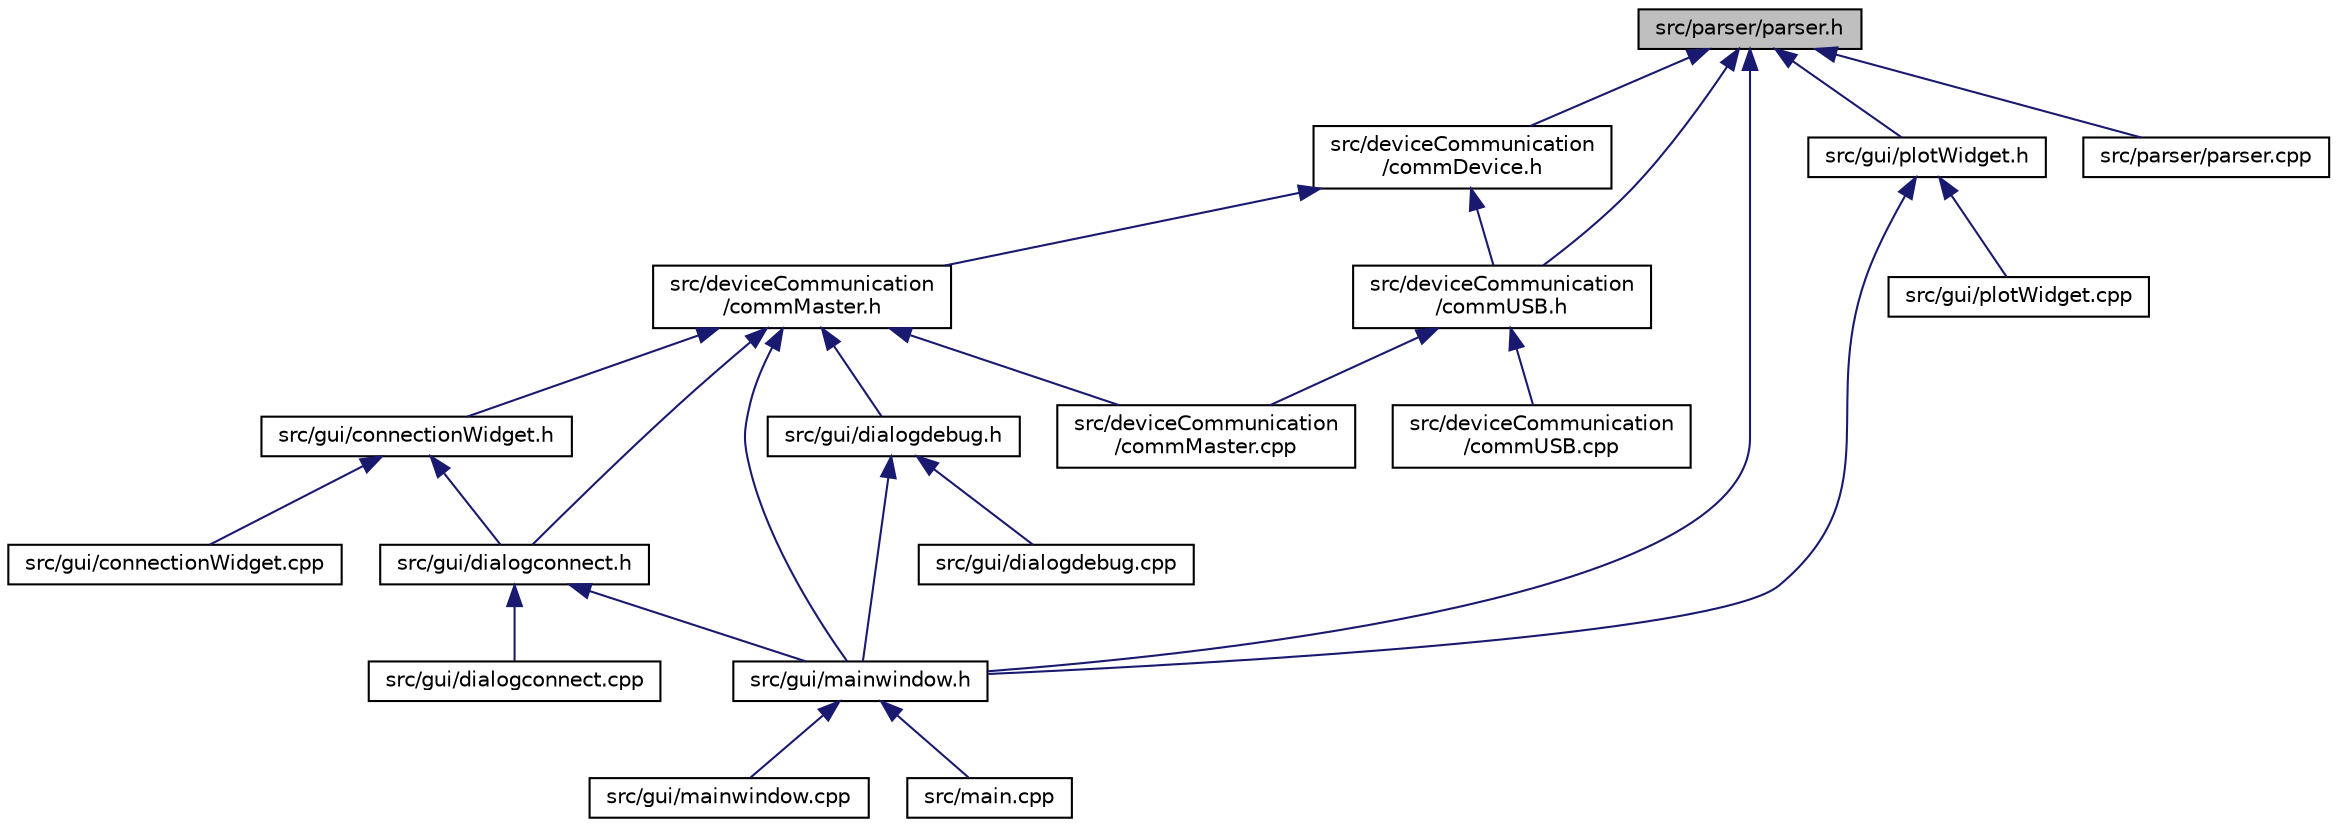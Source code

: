 digraph "src/parser/parser.h"
{
 // LATEX_PDF_SIZE
  edge [fontname="Helvetica",fontsize="10",labelfontname="Helvetica",labelfontsize="10"];
  node [fontname="Helvetica",fontsize="10",shape=record];
  Node1 [label="src/parser/parser.h",height=0.2,width=0.4,color="black", fillcolor="grey75", style="filled", fontcolor="black",tooltip="Parses the line scale communication protocol."];
  Node1 -> Node2 [dir="back",color="midnightblue",fontsize="10",style="solid",fontname="Helvetica"];
  Node2 [label="src/deviceCommunication\l/commDevice.h",height=0.2,width=0.4,color="black", fillcolor="white", style="filled",URL="$comm_device_8h.html",tooltip="Abstract base class for each type of connection."];
  Node2 -> Node3 [dir="back",color="midnightblue",fontsize="10",style="solid",fontname="Helvetica"];
  Node3 [label="src/deviceCommunication\l/commMaster.h",height=0.2,width=0.4,color="black", fillcolor="white", style="filled",URL="$comm_master_8h.html",tooltip="This file contains the class to control all connected devices."];
  Node3 -> Node4 [dir="back",color="midnightblue",fontsize="10",style="solid",fontname="Helvetica"];
  Node4 [label="src/deviceCommunication\l/commMaster.cpp",height=0.2,width=0.4,color="black", fillcolor="white", style="filled",URL="$comm_master_8cpp.html",tooltip=" "];
  Node3 -> Node5 [dir="back",color="midnightblue",fontsize="10",style="solid",fontname="Helvetica"];
  Node5 [label="src/gui/connectionWidget.h",height=0.2,width=0.4,color="black", fillcolor="white", style="filled",URL="$connection_widget_8h.html",tooltip="Widget to display the informations about one connection."];
  Node5 -> Node6 [dir="back",color="midnightblue",fontsize="10",style="solid",fontname="Helvetica"];
  Node6 [label="src/gui/connectionWidget.cpp",height=0.2,width=0.4,color="black", fillcolor="white", style="filled",URL="$connection_widget_8cpp.html",tooltip=" "];
  Node5 -> Node7 [dir="back",color="midnightblue",fontsize="10",style="solid",fontname="Helvetica"];
  Node7 [label="src/gui/dialogconnect.h",height=0.2,width=0.4,color="black", fillcolor="white", style="filled",URL="$dialogconnect_8h.html",tooltip="DialogConnect class declaration."];
  Node7 -> Node8 [dir="back",color="midnightblue",fontsize="10",style="solid",fontname="Helvetica"];
  Node8 [label="src/gui/dialogconnect.cpp",height=0.2,width=0.4,color="black", fillcolor="white", style="filled",URL="$dialogconnect_8cpp.html",tooltip=" "];
  Node7 -> Node9 [dir="back",color="midnightblue",fontsize="10",style="solid",fontname="Helvetica"];
  Node9 [label="src/gui/mainwindow.h",height=0.2,width=0.4,color="black", fillcolor="white", style="filled",URL="$mainwindow_8h.html",tooltip="Mainwindow for the project linescaleGUI."];
  Node9 -> Node10 [dir="back",color="midnightblue",fontsize="10",style="solid",fontname="Helvetica"];
  Node10 [label="src/gui/mainwindow.cpp",height=0.2,width=0.4,color="black", fillcolor="white", style="filled",URL="$mainwindow_8cpp.html",tooltip=" "];
  Node9 -> Node11 [dir="back",color="midnightblue",fontsize="10",style="solid",fontname="Helvetica"];
  Node11 [label="src/main.cpp",height=0.2,width=0.4,color="black", fillcolor="white", style="filled",URL="$main_8cpp.html",tooltip="Main file of project linescaleGUI."];
  Node3 -> Node7 [dir="back",color="midnightblue",fontsize="10",style="solid",fontname="Helvetica"];
  Node3 -> Node12 [dir="back",color="midnightblue",fontsize="10",style="solid",fontname="Helvetica"];
  Node12 [label="src/gui/dialogdebug.h",height=0.2,width=0.4,color="black", fillcolor="white", style="filled",URL="$dialogdebug_8h.html",tooltip="Dialog to show all available commands."];
  Node12 -> Node13 [dir="back",color="midnightblue",fontsize="10",style="solid",fontname="Helvetica"];
  Node13 [label="src/gui/dialogdebug.cpp",height=0.2,width=0.4,color="black", fillcolor="white", style="filled",URL="$dialogdebug_8cpp.html",tooltip=" "];
  Node12 -> Node9 [dir="back",color="midnightblue",fontsize="10",style="solid",fontname="Helvetica"];
  Node3 -> Node9 [dir="back",color="midnightblue",fontsize="10",style="solid",fontname="Helvetica"];
  Node2 -> Node14 [dir="back",color="midnightblue",fontsize="10",style="solid",fontname="Helvetica"];
  Node14 [label="src/deviceCommunication\l/commUSB.h",height=0.2,width=0.4,color="black", fillcolor="white", style="filled",URL="$comm_u_s_b_8h.html",tooltip="Child class for USB connection."];
  Node14 -> Node4 [dir="back",color="midnightblue",fontsize="10",style="solid",fontname="Helvetica"];
  Node14 -> Node15 [dir="back",color="midnightblue",fontsize="10",style="solid",fontname="Helvetica"];
  Node15 [label="src/deviceCommunication\l/commUSB.cpp",height=0.2,width=0.4,color="black", fillcolor="white", style="filled",URL="$comm_u_s_b_8cpp.html",tooltip=" "];
  Node1 -> Node14 [dir="back",color="midnightblue",fontsize="10",style="solid",fontname="Helvetica"];
  Node1 -> Node9 [dir="back",color="midnightblue",fontsize="10",style="solid",fontname="Helvetica"];
  Node1 -> Node16 [dir="back",color="midnightblue",fontsize="10",style="solid",fontname="Helvetica"];
  Node16 [label="src/gui/plotWidget.h",height=0.2,width=0.4,color="black", fillcolor="white", style="filled",URL="$plot_widget_8h.html",tooltip="Plotting functionality based on QCustomPlot."];
  Node16 -> Node9 [dir="back",color="midnightblue",fontsize="10",style="solid",fontname="Helvetica"];
  Node16 -> Node17 [dir="back",color="midnightblue",fontsize="10",style="solid",fontname="Helvetica"];
  Node17 [label="src/gui/plotWidget.cpp",height=0.2,width=0.4,color="black", fillcolor="white", style="filled",URL="$plot_widget_8cpp.html",tooltip=" "];
  Node1 -> Node18 [dir="back",color="midnightblue",fontsize="10",style="solid",fontname="Helvetica"];
  Node18 [label="src/parser/parser.cpp",height=0.2,width=0.4,color="black", fillcolor="white", style="filled",URL="$parser_8cpp.html",tooltip="Parses the line scale communication protocol."];
}
